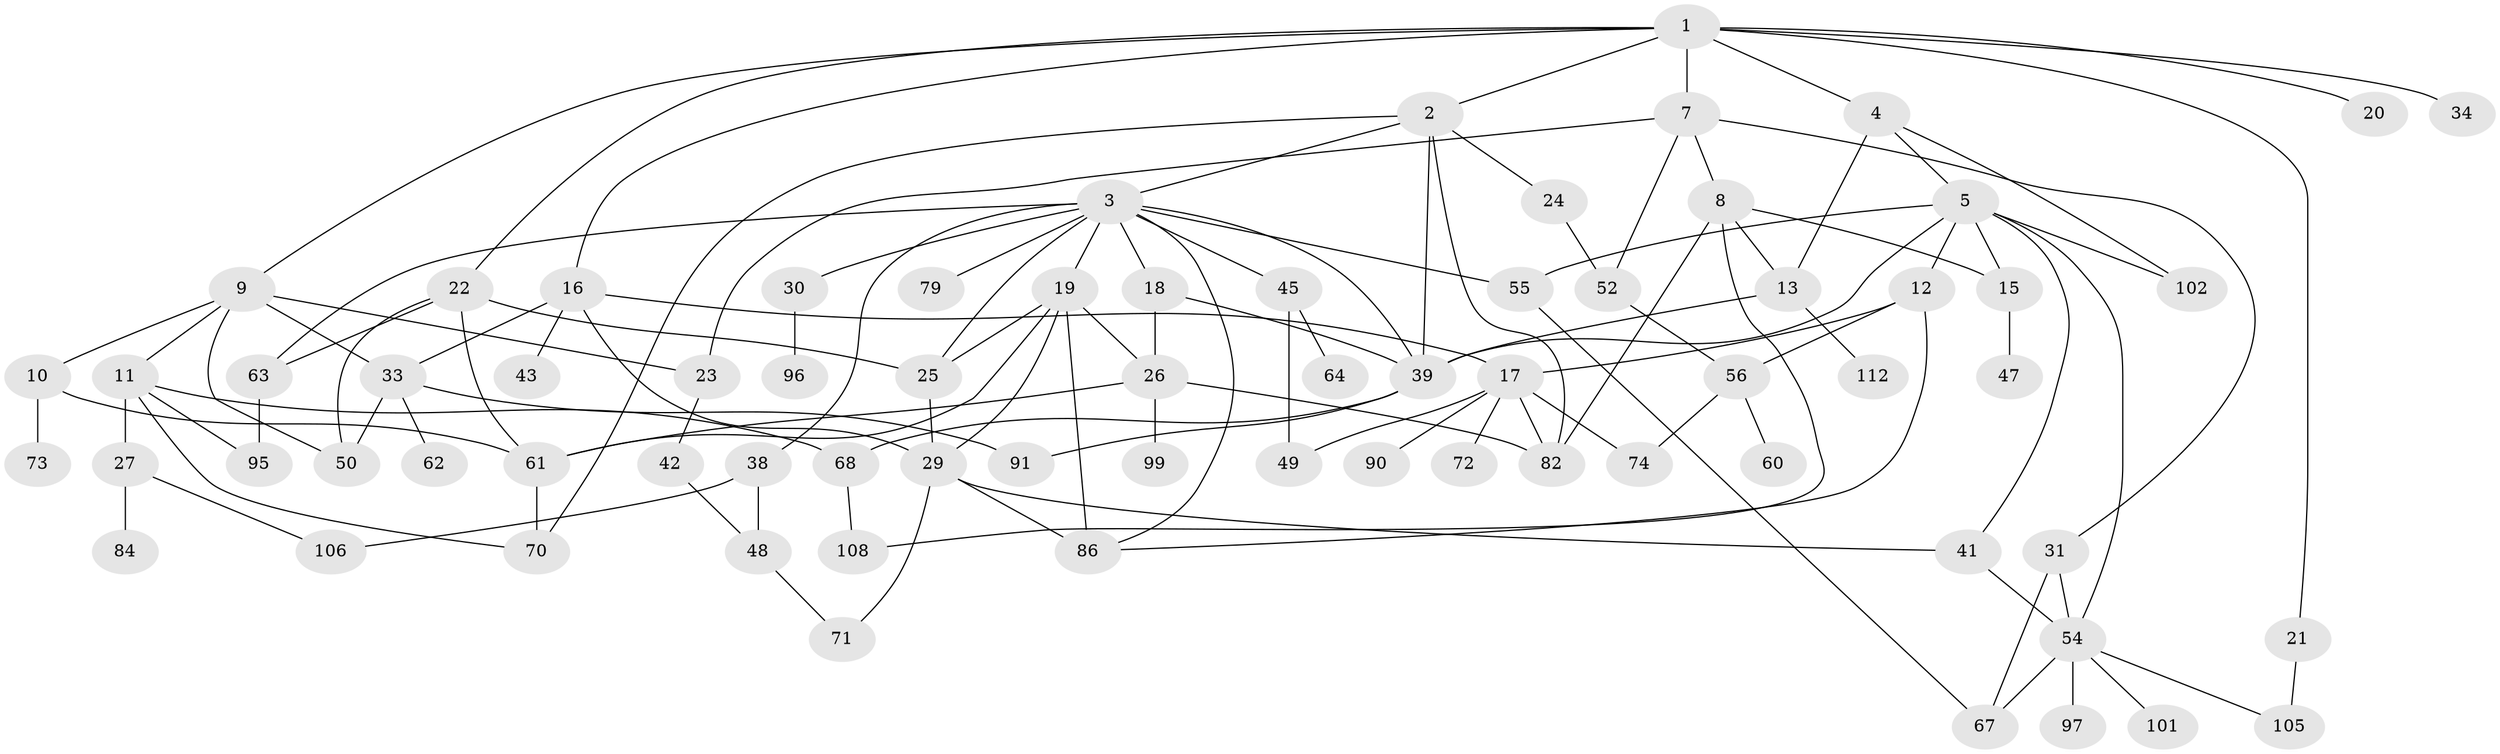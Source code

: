 // Generated by graph-tools (version 1.1) at 2025/51/02/27/25 19:51:36]
// undirected, 72 vertices, 118 edges
graph export_dot {
graph [start="1"]
  node [color=gray90,style=filled];
  1 [super="+6"];
  2 [super="+100"];
  3 [super="+14"];
  4;
  5 [super="+40"];
  7 [super="+92"];
  8 [super="+66"];
  9 [super="+28"];
  10 [super="+37"];
  11 [super="+36"];
  12;
  13 [super="+58"];
  15 [super="+81"];
  16;
  17 [super="+53"];
  18;
  19 [super="+104"];
  20;
  21 [super="+85"];
  22 [super="+89"];
  23 [super="+32"];
  24 [super="+93"];
  25 [super="+51"];
  26 [super="+35"];
  27 [super="+107"];
  29 [super="+46"];
  30;
  31 [super="+110"];
  33 [super="+44"];
  34;
  38 [super="+65"];
  39 [super="+87"];
  41;
  42;
  43;
  45 [super="+57"];
  47;
  48 [super="+94"];
  49;
  50;
  52 [super="+80"];
  54 [super="+59"];
  55 [super="+69"];
  56 [super="+78"];
  60;
  61 [super="+88"];
  62;
  63 [super="+76"];
  64;
  67 [super="+83"];
  68 [super="+98"];
  70 [super="+77"];
  71;
  72 [super="+75"];
  73;
  74;
  79;
  82 [super="+109"];
  84;
  86 [super="+103"];
  90;
  91 [super="+111"];
  95;
  96;
  97;
  99;
  101;
  102;
  105;
  106;
  108;
  112;
  1 -- 2;
  1 -- 4;
  1 -- 9;
  1 -- 20;
  1 -- 21;
  1 -- 22;
  1 -- 34;
  1 -- 16;
  1 -- 7;
  2 -- 3;
  2 -- 24;
  2 -- 82;
  2 -- 39;
  2 -- 70;
  3 -- 18;
  3 -- 19;
  3 -- 30;
  3 -- 45;
  3 -- 38;
  3 -- 39;
  3 -- 79;
  3 -- 86;
  3 -- 55;
  3 -- 25;
  3 -- 63;
  4 -- 5;
  4 -- 13;
  4 -- 102;
  5 -- 12;
  5 -- 41;
  5 -- 15;
  5 -- 102;
  5 -- 39;
  5 -- 55;
  5 -- 54;
  7 -- 8;
  7 -- 31;
  7 -- 52;
  7 -- 23;
  8 -- 15;
  8 -- 108;
  8 -- 82;
  8 -- 13;
  9 -- 10;
  9 -- 11;
  9 -- 23;
  9 -- 50;
  9 -- 33;
  10 -- 73;
  10 -- 61;
  11 -- 27;
  11 -- 70;
  11 -- 95;
  11 -- 68;
  12 -- 56;
  12 -- 86;
  12 -- 17;
  13 -- 112;
  13 -- 39;
  15 -- 47;
  16 -- 17;
  16 -- 33;
  16 -- 43;
  16 -- 29;
  17 -- 72;
  17 -- 82;
  17 -- 90;
  17 -- 49;
  17 -- 74;
  18 -- 26;
  18 -- 39;
  19 -- 25;
  19 -- 26;
  19 -- 29;
  19 -- 61 [weight=2];
  19 -- 86;
  21 -- 105;
  22 -- 63;
  22 -- 61;
  22 -- 25;
  22 -- 50;
  23 -- 42;
  24 -- 52;
  25 -- 29;
  26 -- 82;
  26 -- 99;
  26 -- 61;
  27 -- 84;
  27 -- 106;
  29 -- 71;
  29 -- 86 [weight=2];
  29 -- 41;
  30 -- 96;
  31 -- 54;
  31 -- 67;
  33 -- 50;
  33 -- 62;
  33 -- 91 [weight=2];
  38 -- 48;
  38 -- 106;
  39 -- 68;
  39 -- 91;
  41 -- 54;
  42 -- 48;
  45 -- 49;
  45 -- 64;
  48 -- 71;
  52 -- 56;
  54 -- 67;
  54 -- 97;
  54 -- 105;
  54 -- 101;
  55 -- 67;
  56 -- 60;
  56 -- 74;
  61 -- 70;
  63 -- 95;
  68 -- 108;
}
